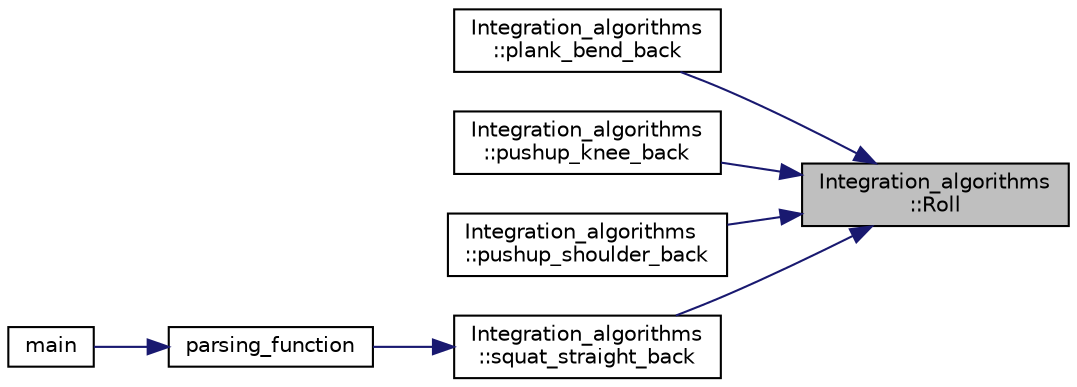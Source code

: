 digraph "Integration_algorithms::Roll"
{
 // INTERACTIVE_SVG=YES
 // LATEX_PDF_SIZE
  edge [fontname="Helvetica",fontsize="10",labelfontname="Helvetica",labelfontsize="10"];
  node [fontname="Helvetica",fontsize="10",shape=record];
  rankdir="RL";
  Node20 [label="Integration_algorithms\l::Roll",height=0.2,width=0.4,color="black", fillcolor="grey75", style="filled", fontcolor="black",tooltip="Calculation of the roll (y-axis sensor rotation)"];
  Node20 -> Node21 [dir="back",color="midnightblue",fontsize="10",style="solid",fontname="Helvetica"];
  Node21 [label="Integration_algorithms\l::plank_bend_back",height=0.2,width=0.4,color="black", fillcolor="white", style="filled",URL="$class_integration__algorithms.html#a19e62aed96ce9fd9c784e39924cc6617",tooltip="Algorithm checking for bent back during planks/push ups."];
  Node20 -> Node22 [dir="back",color="midnightblue",fontsize="10",style="solid",fontname="Helvetica"];
  Node22 [label="Integration_algorithms\l::pushup_knee_back",height=0.2,width=0.4,color="black", fillcolor="white", style="filled",URL="$class_integration__algorithms.html#a859df296a5fb433f665796823db4b401",tooltip="Algorithm checking for rate of change between the back and the knees during push ups."];
  Node20 -> Node23 [dir="back",color="midnightblue",fontsize="10",style="solid",fontname="Helvetica"];
  Node23 [label="Integration_algorithms\l::pushup_shoulder_back",height=0.2,width=0.4,color="black", fillcolor="white", style="filled",URL="$class_integration__algorithms.html#a4e11a75d0b52af4a46d1f18a6e6693f3",tooltip="Algorithm checking for rate of change between the back and the shoulders during push ups."];
  Node20 -> Node24 [dir="back",color="midnightblue",fontsize="10",style="solid",fontname="Helvetica"];
  Node24 [label="Integration_algorithms\l::squat_straight_back",height=0.2,width=0.4,color="black", fillcolor="white", style="filled",URL="$class_integration__algorithms.html#a1e3abc78c151732e013b41fa0300a6f0",tooltip="Algorithm checking for back rotation during squats."];
  Node24 -> Node25 [dir="back",color="midnightblue",fontsize="10",style="solid",fontname="Helvetica"];
  Node25 [label="parsing_function",height=0.2,width=0.4,color="black", fillcolor="white", style="filled",URL="$train-_a-wear__server_8cpp.html#acdb6c6606c64b3a5b7b952f030fb5b4e",tooltip=" "];
  Node25 -> Node26 [dir="back",color="midnightblue",fontsize="10",style="solid",fontname="Helvetica"];
  Node26 [label="main",height=0.2,width=0.4,color="black", fillcolor="white", style="filled",URL="$train-_a-wear__server_8cpp.html#a840291bc02cba5474a4cb46a9b9566fe",tooltip=" "];
}

